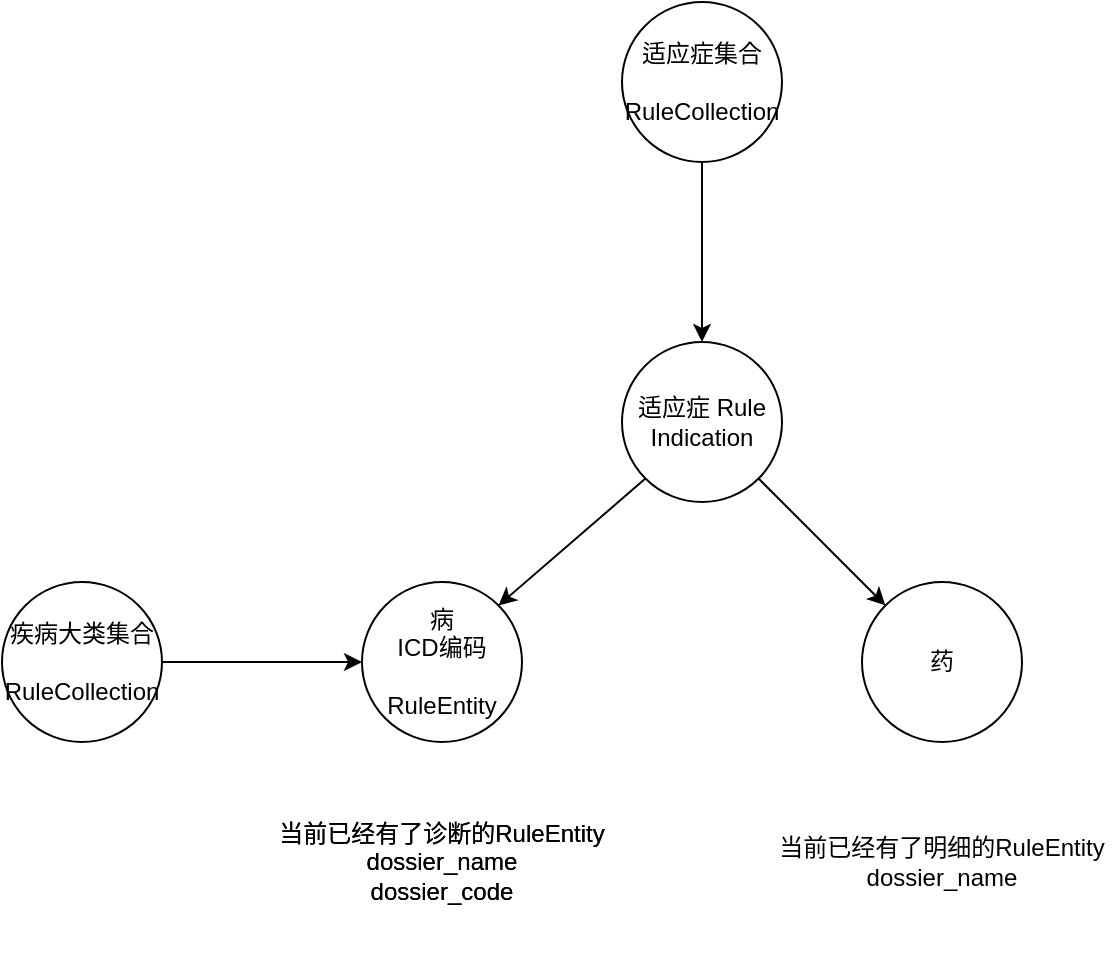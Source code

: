 <mxfile version="21.6.8" type="github">
  <diagram name="第 1 页" id="GYMCfMqXT_0Z6_cWS81U">
    <mxGraphModel dx="2253" dy="2256" grid="1" gridSize="10" guides="1" tooltips="1" connect="1" arrows="1" fold="1" page="1" pageScale="1" pageWidth="850" pageHeight="1100" math="0" shadow="0">
      <root>
        <mxCell id="0" />
        <mxCell id="1" parent="0" />
        <mxCell id="pHw8yS_70QdT0W6QU9yk-1" value="病&lt;br&gt;ICD编码&lt;br&gt;&lt;br&gt;RuleEntity" style="ellipse;whiteSpace=wrap;html=1;aspect=fixed;" vertex="1" parent="1">
          <mxGeometry x="60" y="280" width="80" height="80" as="geometry" />
        </mxCell>
        <mxCell id="pHw8yS_70QdT0W6QU9yk-14" style="edgeStyle=orthogonalEdgeStyle;rounded=0;orthogonalLoop=1;jettySize=auto;html=1;exitX=1;exitY=0.5;exitDx=0;exitDy=0;" edge="1" parent="1" source="pHw8yS_70QdT0W6QU9yk-2" target="pHw8yS_70QdT0W6QU9yk-1">
          <mxGeometry relative="1" as="geometry" />
        </mxCell>
        <mxCell id="pHw8yS_70QdT0W6QU9yk-2" value="疾病大类集合&lt;br&gt;&lt;br&gt;RuleCollection" style="ellipse;whiteSpace=wrap;html=1;aspect=fixed;" vertex="1" parent="1">
          <mxGeometry x="-120" y="280" width="80" height="80" as="geometry" />
        </mxCell>
        <mxCell id="pHw8yS_70QdT0W6QU9yk-4" value="药" style="ellipse;whiteSpace=wrap;html=1;aspect=fixed;" vertex="1" parent="1">
          <mxGeometry x="310" y="280" width="80" height="80" as="geometry" />
        </mxCell>
        <mxCell id="pHw8yS_70QdT0W6QU9yk-6" value="适应症 Rule&lt;br&gt;Indication" style="ellipse;whiteSpace=wrap;html=1;aspect=fixed;" vertex="1" parent="1">
          <mxGeometry x="190" y="160" width="80" height="80" as="geometry" />
        </mxCell>
        <mxCell id="pHw8yS_70QdT0W6QU9yk-8" value="" style="endArrow=classic;html=1;rounded=0;exitX=0;exitY=1;exitDx=0;exitDy=0;entryX=1;entryY=0;entryDx=0;entryDy=0;" edge="1" parent="1" source="pHw8yS_70QdT0W6QU9yk-6" target="pHw8yS_70QdT0W6QU9yk-1">
          <mxGeometry width="50" height="50" relative="1" as="geometry">
            <mxPoint x="400" y="610" as="sourcePoint" />
            <mxPoint x="450" y="560" as="targetPoint" />
          </mxGeometry>
        </mxCell>
        <mxCell id="pHw8yS_70QdT0W6QU9yk-9" value="" style="endArrow=classic;html=1;rounded=0;exitX=1;exitY=1;exitDx=0;exitDy=0;" edge="1" parent="1" source="pHw8yS_70QdT0W6QU9yk-6" target="pHw8yS_70QdT0W6QU9yk-4">
          <mxGeometry width="50" height="50" relative="1" as="geometry">
            <mxPoint x="212" y="238" as="sourcePoint" />
            <mxPoint x="138" y="302" as="targetPoint" />
          </mxGeometry>
        </mxCell>
        <mxCell id="pHw8yS_70QdT0W6QU9yk-10" value="当前已经有了诊断的RuleEntity&lt;br&gt;dossier_name&lt;br&gt;dossier_code" style="text;html=1;strokeColor=none;fillColor=none;align=center;verticalAlign=middle;whiteSpace=wrap;rounded=0;" vertex="1" parent="1">
          <mxGeometry x="15" y="370" width="170" height="100" as="geometry" />
        </mxCell>
        <mxCell id="pHw8yS_70QdT0W6QU9yk-11" value="当前已经有了诊断的RuleEntity&lt;br&gt;dossier_name&lt;br&gt;dossier_code" style="text;html=1;strokeColor=none;fillColor=none;align=center;verticalAlign=middle;whiteSpace=wrap;rounded=0;" vertex="1" parent="1">
          <mxGeometry x="15" y="370" width="170" height="100" as="geometry" />
        </mxCell>
        <mxCell id="pHw8yS_70QdT0W6QU9yk-12" value="当前已经有了明细的RuleEntity&lt;br&gt;dossier_name" style="text;html=1;strokeColor=none;fillColor=none;align=center;verticalAlign=middle;whiteSpace=wrap;rounded=0;" vertex="1" parent="1">
          <mxGeometry x="265" y="370" width="170" height="100" as="geometry" />
        </mxCell>
        <mxCell id="pHw8yS_70QdT0W6QU9yk-15" style="edgeStyle=orthogonalEdgeStyle;rounded=0;orthogonalLoop=1;jettySize=auto;html=1;exitX=0.5;exitY=1;exitDx=0;exitDy=0;entryX=0.5;entryY=0;entryDx=0;entryDy=0;" edge="1" parent="1" source="pHw8yS_70QdT0W6QU9yk-13" target="pHw8yS_70QdT0W6QU9yk-6">
          <mxGeometry relative="1" as="geometry" />
        </mxCell>
        <mxCell id="pHw8yS_70QdT0W6QU9yk-13" value="适应症集合&lt;br&gt;&lt;br&gt;RuleCollection" style="ellipse;whiteSpace=wrap;html=1;aspect=fixed;" vertex="1" parent="1">
          <mxGeometry x="190" y="-10" width="80" height="80" as="geometry" />
        </mxCell>
      </root>
    </mxGraphModel>
  </diagram>
</mxfile>
